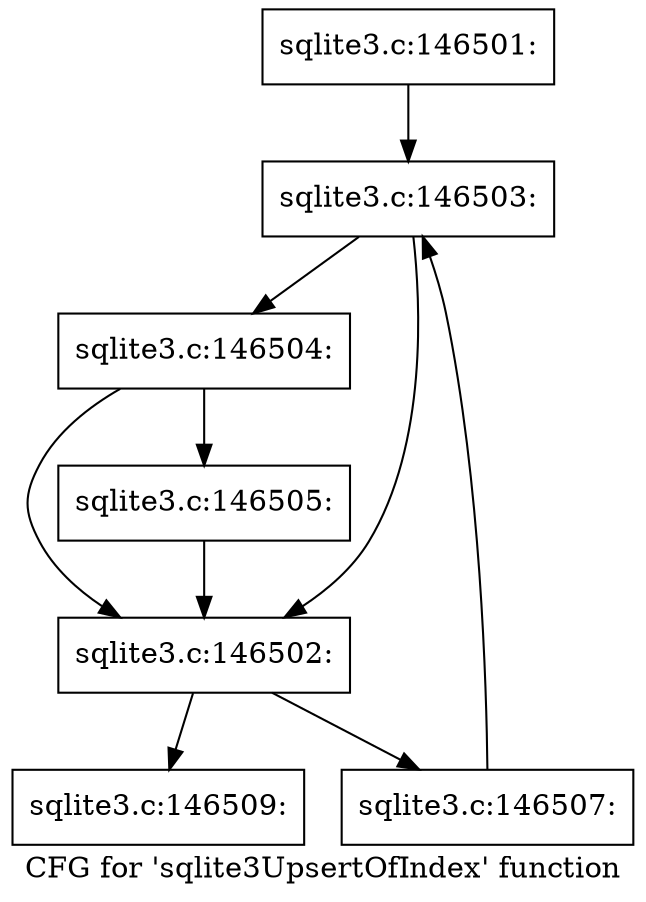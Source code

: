 digraph "CFG for 'sqlite3UpsertOfIndex' function" {
	label="CFG for 'sqlite3UpsertOfIndex' function";

	Node0x55c0f9f56e60 [shape=record,label="{sqlite3.c:146501:}"];
	Node0x55c0f9f56e60 -> Node0x55c0f9fa7970;
	Node0x55c0f9fa7970 [shape=record,label="{sqlite3.c:146503:}"];
	Node0x55c0f9fa7970 -> Node0x55c0f9fa7340;
	Node0x55c0f9fa7970 -> Node0x55c0f9f579c0;
	Node0x55c0f9fa7340 [shape=record,label="{sqlite3.c:146504:}"];
	Node0x55c0f9fa7340 -> Node0x55c0f9f57a10;
	Node0x55c0f9fa7340 -> Node0x55c0f9f579c0;
	Node0x55c0f9f57a10 [shape=record,label="{sqlite3.c:146505:}"];
	Node0x55c0f9f57a10 -> Node0x55c0f9f579c0;
	Node0x55c0f9f579c0 [shape=record,label="{sqlite3.c:146502:}"];
	Node0x55c0f9f579c0 -> Node0x55c0f9fa8500;
	Node0x55c0f9f579c0 -> Node0x55c0f9f57940;
	Node0x55c0f9fa8500 [shape=record,label="{sqlite3.c:146507:}"];
	Node0x55c0f9fa8500 -> Node0x55c0f9fa7970;
	Node0x55c0f9f57940 [shape=record,label="{sqlite3.c:146509:}"];
}
